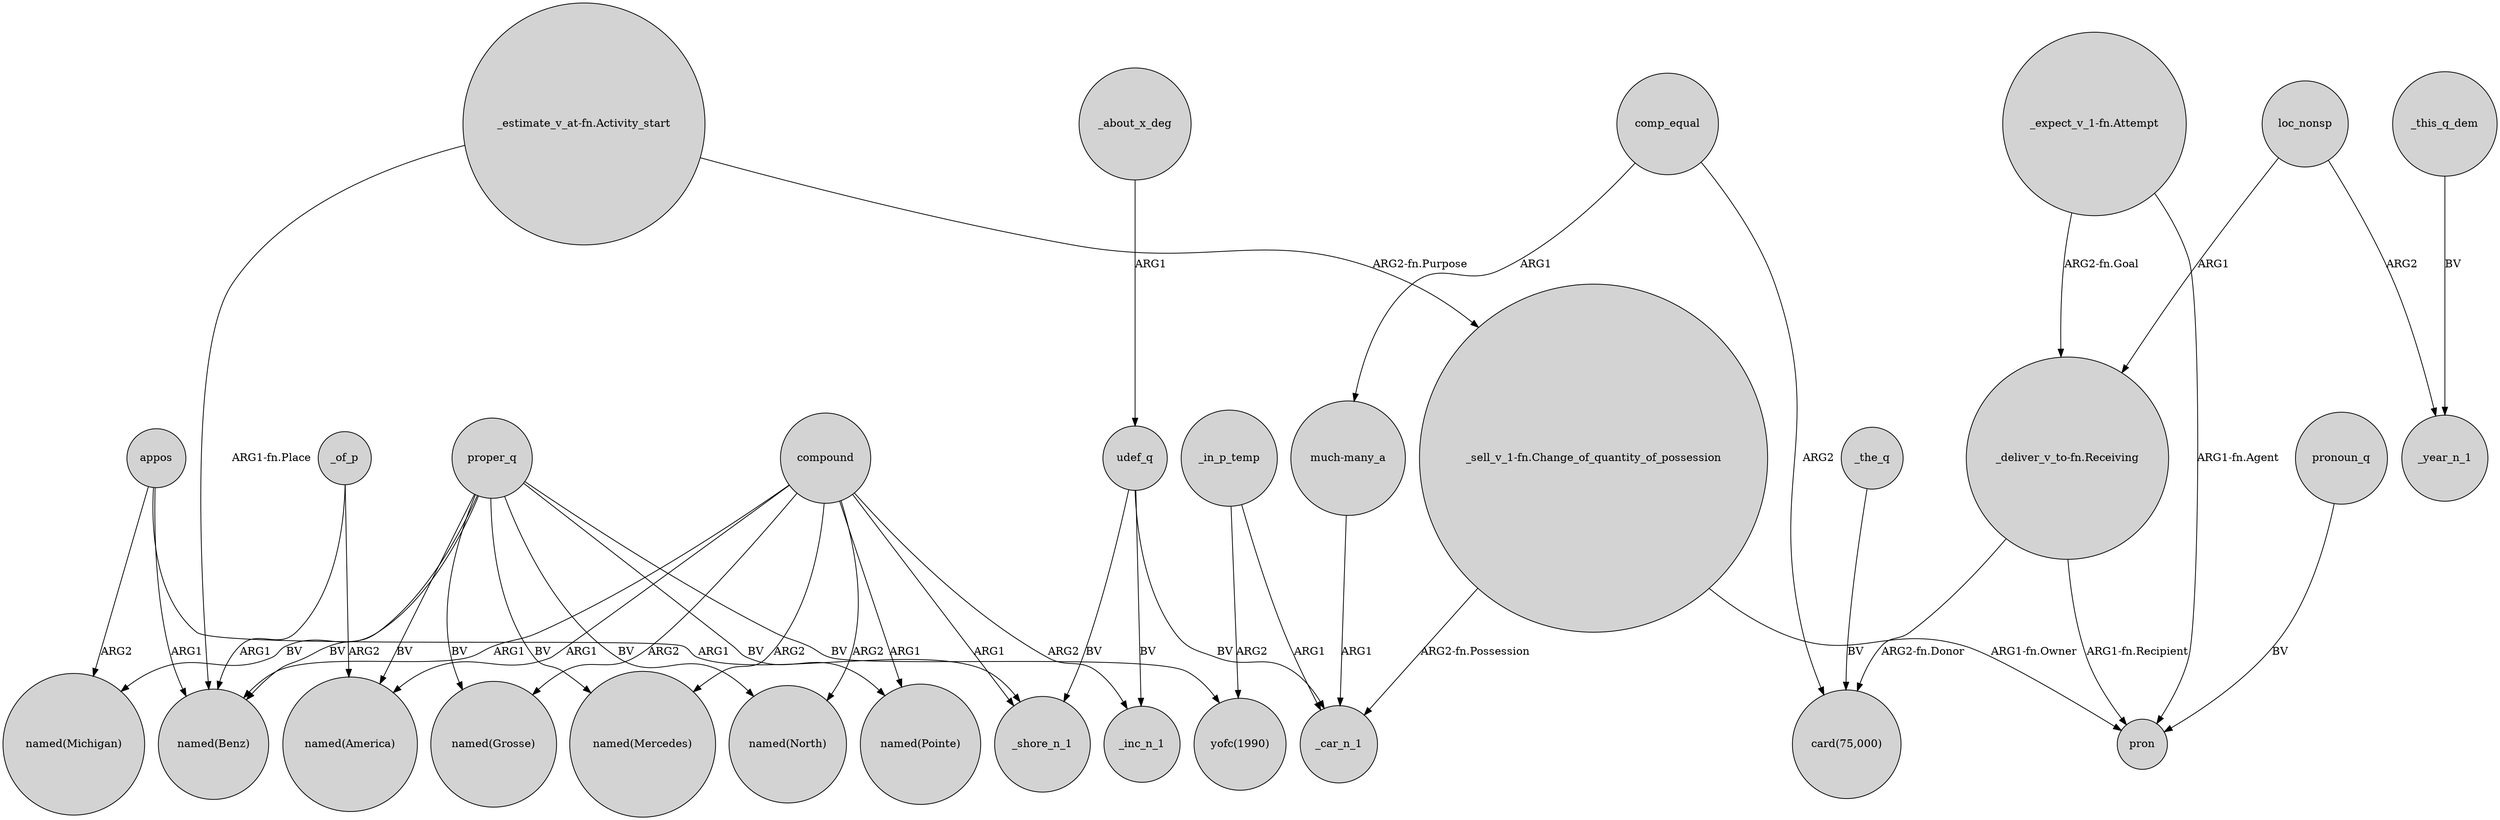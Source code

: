 digraph {
	node [shape=circle style=filled]
	proper_q -> "named(Michigan)" [label=BV]
	"_expect_v_1-fn.Attempt" -> pron [label="ARG1-fn.Agent"]
	loc_nonsp -> "_deliver_v_to-fn.Receiving" [label=ARG1]
	proper_q -> "named(North)" [label=BV]
	compound -> "named(America)" [label=ARG1]
	compound -> "named(Benz)" [label=ARG1]
	appos -> "named(Benz)" [label=ARG1]
	compound -> "named(Pointe)" [label=ARG1]
	appos -> "named(Michigan)" [label=ARG2]
	_of_p -> "named(Benz)" [label=ARG1]
	proper_q -> "named(America)" [label=BV]
	compound -> "named(Mercedes)" [label=ARG2]
	"_expect_v_1-fn.Attempt" -> "_deliver_v_to-fn.Receiving" [label="ARG2-fn.Goal"]
	udef_q -> _shore_n_1 [label=BV]
	loc_nonsp -> _year_n_1 [label=ARG2]
	_of_p -> "named(America)" [label=ARG2]
	"_estimate_v_at-fn.Activity_start" -> "named(Benz)" [label="ARG1-fn.Place"]
	"much-many_a" -> _car_n_1 [label=ARG1]
	_the_q -> "card(75,000)" [label=BV]
	_about_x_deg -> udef_q [label=ARG1]
	"_deliver_v_to-fn.Receiving" -> pron [label="ARG1-fn.Recipient"]
	comp_equal -> "much-many_a" [label=ARG1]
	proper_q -> "named(Grosse)" [label=BV]
	udef_q -> _inc_n_1 [label=BV]
	pronoun_q -> pron [label=BV]
	appos -> _shore_n_1 [label=ARG1]
	compound -> _inc_n_1 [label=ARG2]
	proper_q -> "named(Benz)" [label=BV]
	"_sell_v_1-fn.Change_of_quantity_of_possession" -> pron [label="ARG1-fn.Owner"]
	proper_q -> "named(Mercedes)" [label=BV]
	udef_q -> _car_n_1 [label=BV]
	"_deliver_v_to-fn.Receiving" -> "card(75,000)" [label="ARG2-fn.Donor"]
	_this_q_dem -> _year_n_1 [label=BV]
	proper_q -> "yofc(1990)" [label=BV]
	_in_p_temp -> _car_n_1 [label=ARG1]
	proper_q -> "named(Pointe)" [label=BV]
	_in_p_temp -> "yofc(1990)" [label=ARG2]
	"_sell_v_1-fn.Change_of_quantity_of_possession" -> _car_n_1 [label="ARG2-fn.Possession"]
	comp_equal -> "card(75,000)" [label=ARG2]
	compound -> "named(North)" [label=ARG2]
	compound -> _shore_n_1 [label=ARG1]
	compound -> "named(Grosse)" [label=ARG2]
	"_estimate_v_at-fn.Activity_start" -> "_sell_v_1-fn.Change_of_quantity_of_possession" [label="ARG2-fn.Purpose"]
}
